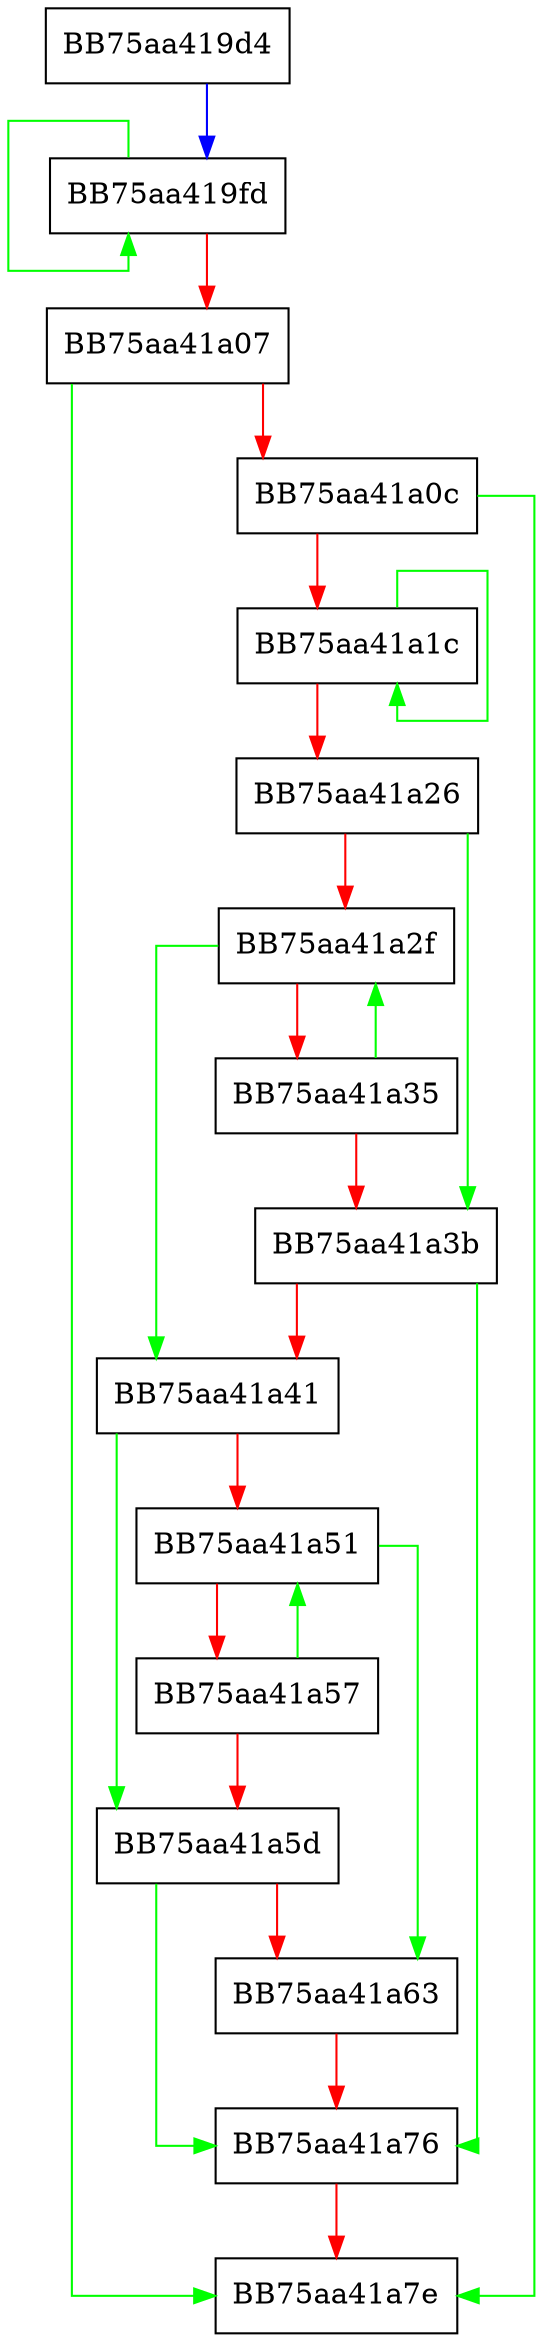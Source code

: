 digraph GetParentID {
  node [shape="box"];
  graph [splines=ortho];
  BB75aa419d4 -> BB75aa419fd [color="blue"];
  BB75aa419fd -> BB75aa419fd [color="green"];
  BB75aa419fd -> BB75aa41a07 [color="red"];
  BB75aa41a07 -> BB75aa41a7e [color="green"];
  BB75aa41a07 -> BB75aa41a0c [color="red"];
  BB75aa41a0c -> BB75aa41a7e [color="green"];
  BB75aa41a0c -> BB75aa41a1c [color="red"];
  BB75aa41a1c -> BB75aa41a1c [color="green"];
  BB75aa41a1c -> BB75aa41a26 [color="red"];
  BB75aa41a26 -> BB75aa41a3b [color="green"];
  BB75aa41a26 -> BB75aa41a2f [color="red"];
  BB75aa41a2f -> BB75aa41a41 [color="green"];
  BB75aa41a2f -> BB75aa41a35 [color="red"];
  BB75aa41a35 -> BB75aa41a2f [color="green"];
  BB75aa41a35 -> BB75aa41a3b [color="red"];
  BB75aa41a3b -> BB75aa41a76 [color="green"];
  BB75aa41a3b -> BB75aa41a41 [color="red"];
  BB75aa41a41 -> BB75aa41a5d [color="green"];
  BB75aa41a41 -> BB75aa41a51 [color="red"];
  BB75aa41a51 -> BB75aa41a63 [color="green"];
  BB75aa41a51 -> BB75aa41a57 [color="red"];
  BB75aa41a57 -> BB75aa41a51 [color="green"];
  BB75aa41a57 -> BB75aa41a5d [color="red"];
  BB75aa41a5d -> BB75aa41a76 [color="green"];
  BB75aa41a5d -> BB75aa41a63 [color="red"];
  BB75aa41a63 -> BB75aa41a76 [color="red"];
  BB75aa41a76 -> BB75aa41a7e [color="red"];
}